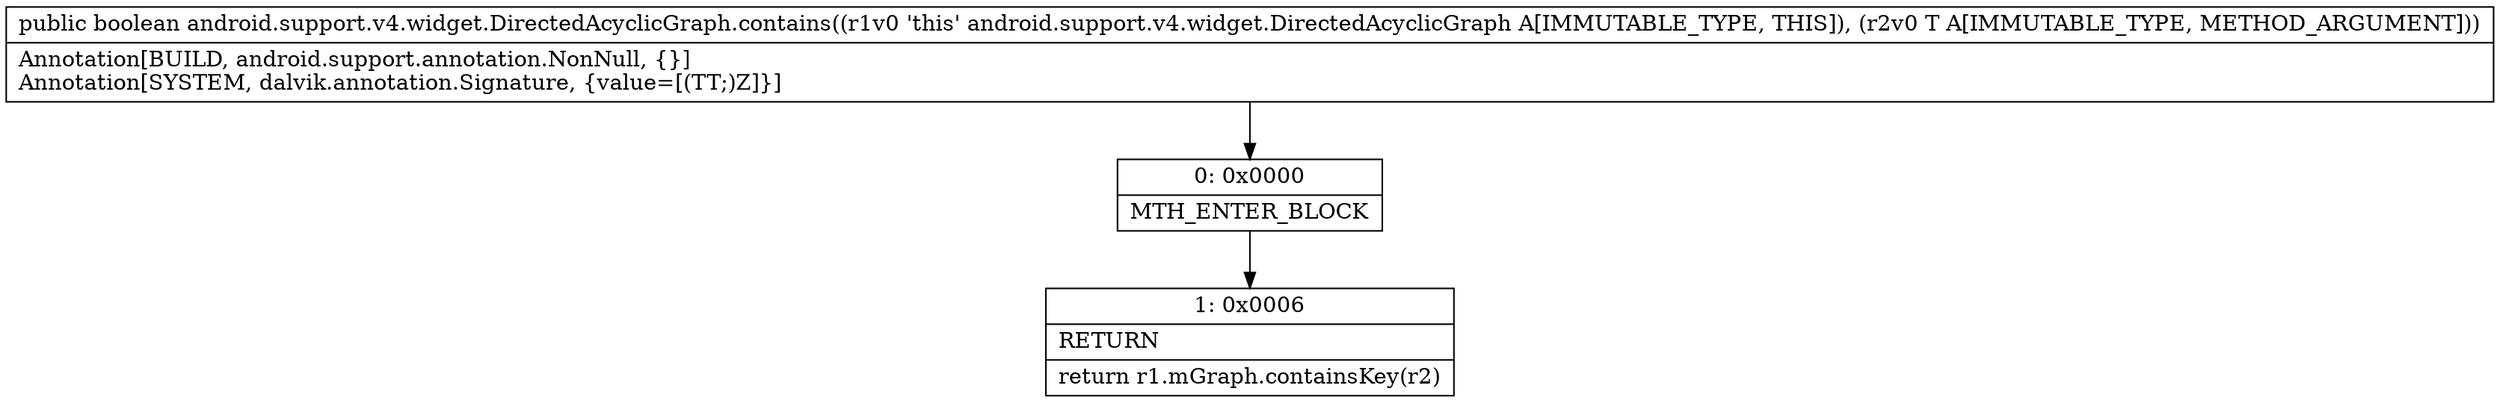 digraph "CFG forandroid.support.v4.widget.DirectedAcyclicGraph.contains(Ljava\/lang\/Object;)Z" {
Node_0 [shape=record,label="{0\:\ 0x0000|MTH_ENTER_BLOCK\l}"];
Node_1 [shape=record,label="{1\:\ 0x0006|RETURN\l|return r1.mGraph.containsKey(r2)\l}"];
MethodNode[shape=record,label="{public boolean android.support.v4.widget.DirectedAcyclicGraph.contains((r1v0 'this' android.support.v4.widget.DirectedAcyclicGraph A[IMMUTABLE_TYPE, THIS]), (r2v0 T A[IMMUTABLE_TYPE, METHOD_ARGUMENT]))  | Annotation[BUILD, android.support.annotation.NonNull, \{\}]\lAnnotation[SYSTEM, dalvik.annotation.Signature, \{value=[(TT;)Z]\}]\l}"];
MethodNode -> Node_0;
Node_0 -> Node_1;
}

